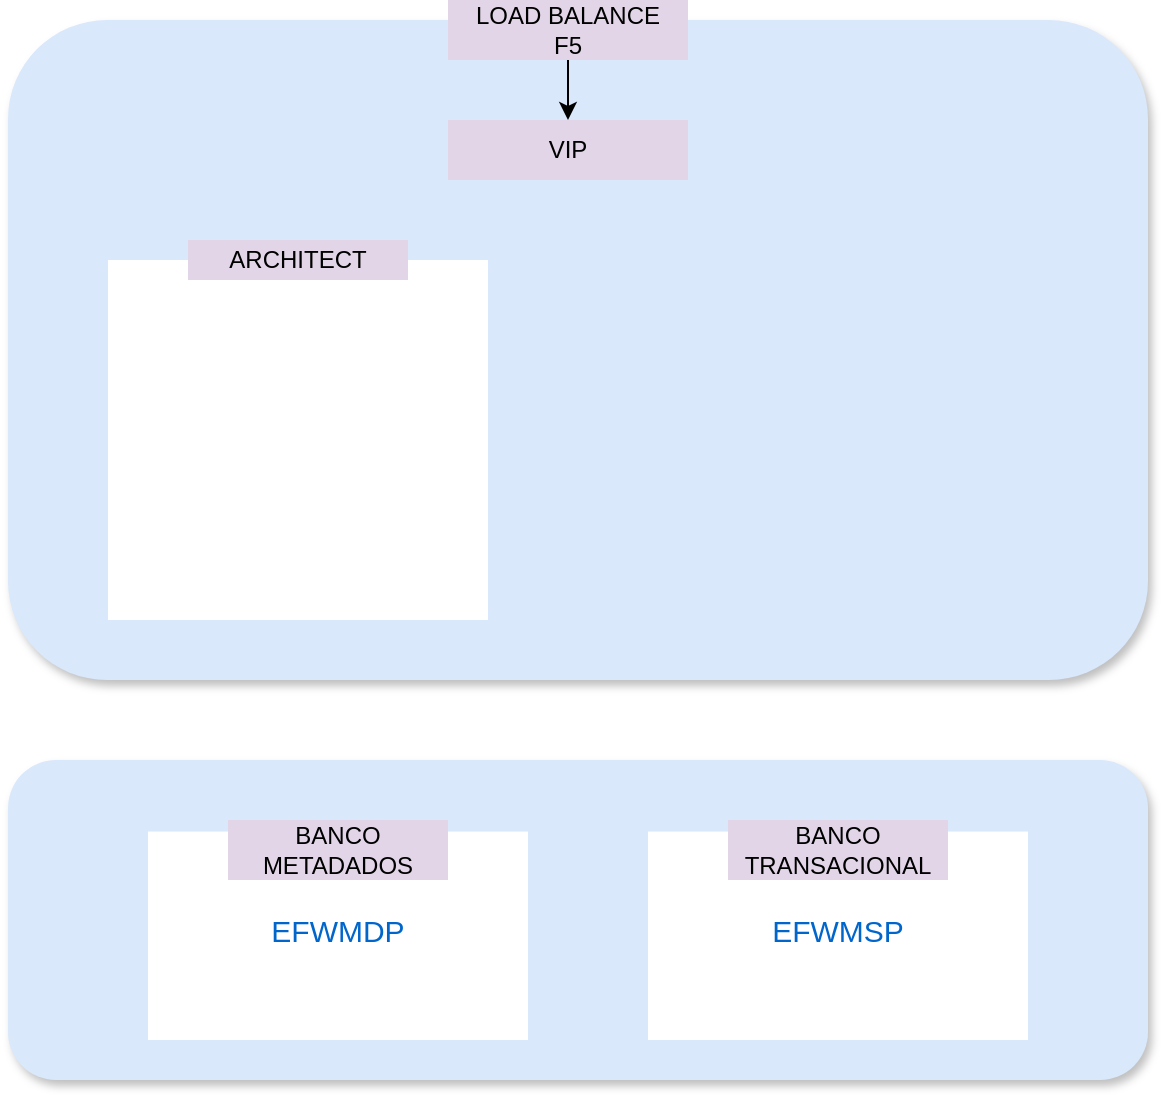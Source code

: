 <mxfile version="12.7.9" type="github"><diagram id="mfj0GVoNZIcKCWFxiCIt" name="Page-1"><mxGraphModel dx="854" dy="436" grid="1" gridSize="10" guides="1" tooltips="1" connect="1" arrows="1" fold="1" page="1" pageScale="1" pageWidth="1200" pageHeight="1600" math="0" shadow="0"><root><mxCell id="0"/><mxCell id="1" parent="0"/><mxCell id="sYA9J5it4bDR20kzD_je-1" value="" style="rounded=1;whiteSpace=wrap;html=1;fillColor=#dae8fc;strokeColor=none;shadow=1;glass=0;comic=0;" vertex="1" parent="1"><mxGeometry x="110" y="100" width="570" height="330" as="geometry"/></mxCell><mxCell id="sYA9J5it4bDR20kzD_je-11" value="" style="edgeStyle=orthogonalEdgeStyle;rounded=0;orthogonalLoop=1;jettySize=auto;html=1;" edge="1" parent="1" source="sYA9J5it4bDR20kzD_je-7" target="sYA9J5it4bDR20kzD_je-10"><mxGeometry relative="1" as="geometry"/></mxCell><mxCell id="sYA9J5it4bDR20kzD_je-7" value="LOAD BALANCE&lt;br&gt;F5" style="rounded=0;whiteSpace=wrap;html=1;shadow=0;glass=0;comic=0;fillColor=#e1d5e7;strokeColor=none;" vertex="1" parent="1"><mxGeometry x="330" y="90" width="120" height="30" as="geometry"/></mxCell><mxCell id="sYA9J5it4bDR20kzD_je-10" value="VIP" style="rounded=0;whiteSpace=wrap;html=1;shadow=0;glass=0;comic=0;fillColor=#e1d5e7;strokeColor=none;" vertex="1" parent="1"><mxGeometry x="330" y="150" width="120" height="30" as="geometry"/></mxCell><mxCell id="sYA9J5it4bDR20kzD_je-12" value="" style="group" vertex="1" connectable="0" parent="1"><mxGeometry x="160" y="210" width="190" height="190" as="geometry"/></mxCell><mxCell id="sYA9J5it4bDR20kzD_je-3" value="" style="rounded=0;whiteSpace=wrap;html=1;shadow=0;glass=0;comic=0;gradientColor=#ffffff;fillColor=#ffffff;strokeColor=none;" vertex="1" parent="sYA9J5it4bDR20kzD_je-12"><mxGeometry y="10" width="190" height="180" as="geometry"/></mxCell><mxCell id="sYA9J5it4bDR20kzD_je-4" value="ARCHITECT" style="rounded=0;whiteSpace=wrap;html=1;shadow=0;glass=0;comic=0;fillColor=#e1d5e7;strokeColor=none;" vertex="1" parent="sYA9J5it4bDR20kzD_je-12"><mxGeometry x="40" width="110" height="20" as="geometry"/></mxCell><mxCell id="sYA9J5it4bDR20kzD_je-13" value="" style="rounded=1;whiteSpace=wrap;html=1;fillColor=#dae8fc;strokeColor=none;shadow=1;glass=0;comic=0;" vertex="1" parent="1"><mxGeometry x="110" y="470" width="570" height="160" as="geometry"/></mxCell><mxCell id="sYA9J5it4bDR20kzD_je-14" value="" style="group" vertex="1" connectable="0" parent="1"><mxGeometry x="180" y="500" width="190" height="110" as="geometry"/></mxCell><mxCell id="sYA9J5it4bDR20kzD_je-15" value="" style="rounded=0;whiteSpace=wrap;html=1;shadow=0;glass=0;comic=0;gradientColor=#ffffff;fillColor=#ffffff;strokeColor=none;" vertex="1" parent="sYA9J5it4bDR20kzD_je-14"><mxGeometry y="5.789" width="190" height="104.211" as="geometry"/></mxCell><mxCell id="sYA9J5it4bDR20kzD_je-16" value="BANCO METADADOS" style="rounded=0;whiteSpace=wrap;html=1;shadow=0;glass=0;comic=0;fillColor=#e1d5e7;strokeColor=none;" vertex="1" parent="sYA9J5it4bDR20kzD_je-14"><mxGeometry x="40" width="110" height="30" as="geometry"/></mxCell><mxCell id="sYA9J5it4bDR20kzD_je-23" value="&lt;span style=&quot;font-size: 15px&quot;&gt;EFWMDP&lt;/span&gt;" style="rounded=0;whiteSpace=wrap;html=1;shadow=0;glass=0;comic=0;strokeColor=none;fontColor=#0066CC;" vertex="1" parent="sYA9J5it4bDR20kzD_je-14"><mxGeometry x="40" y="40" width="110" height="30" as="geometry"/></mxCell><mxCell id="sYA9J5it4bDR20kzD_je-17" value="" style="group" vertex="1" connectable="0" parent="1"><mxGeometry x="430" y="500" width="190" height="110" as="geometry"/></mxCell><mxCell id="sYA9J5it4bDR20kzD_je-18" value="" style="rounded=0;whiteSpace=wrap;html=1;shadow=0;glass=0;comic=0;gradientColor=#ffffff;fillColor=#ffffff;strokeColor=none;" vertex="1" parent="sYA9J5it4bDR20kzD_je-17"><mxGeometry y="5.789" width="190" height="104.211" as="geometry"/></mxCell><mxCell id="sYA9J5it4bDR20kzD_je-19" value="BANCO TRANSACIONAL" style="rounded=0;whiteSpace=wrap;html=1;shadow=0;glass=0;comic=0;fillColor=#e1d5e7;strokeColor=none;" vertex="1" parent="sYA9J5it4bDR20kzD_je-17"><mxGeometry x="40" width="110" height="30" as="geometry"/></mxCell><mxCell id="sYA9J5it4bDR20kzD_je-28" value="&lt;span style=&quot;font-size: 15px&quot;&gt;EFWMSP&lt;/span&gt;" style="rounded=0;whiteSpace=wrap;html=1;shadow=0;glass=0;comic=0;strokeColor=none;fontColor=#0066CC;" vertex="1" parent="sYA9J5it4bDR20kzD_je-17"><mxGeometry x="40" y="40" width="110" height="30" as="geometry"/></mxCell></root></mxGraphModel></diagram></mxfile>